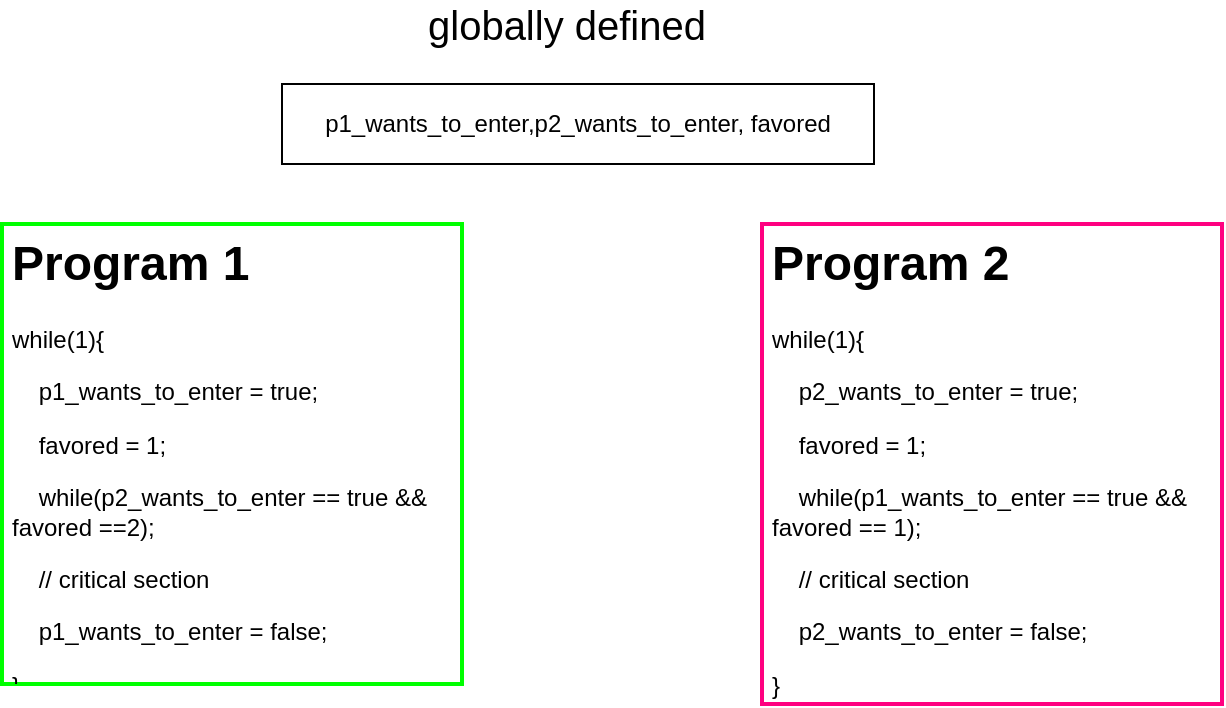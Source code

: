 <mxfile version="13.5.8" type="github">
  <diagram id="iXRVtZx-X0tlj7Ij8ezm" name="Page-1">
    <mxGraphModel dx="2066" dy="1105" grid="1" gridSize="10" guides="1" tooltips="1" connect="1" arrows="1" fold="1" page="1" pageScale="1" pageWidth="827" pageHeight="1169" math="0" shadow="0">
      <root>
        <mxCell id="0" />
        <mxCell id="1" parent="0" />
        <mxCell id="H0YqGa879R5bgUqhw6YY-1" value="&lt;h1&gt;Program 1&lt;/h1&gt;&lt;p&gt;while(1){&lt;/p&gt;&lt;p&gt;&lt;span&gt;&lt;/span&gt;&amp;nbsp; &amp;nbsp; p1_wants_to_enter = true;&lt;/p&gt;&lt;p&gt;&amp;nbsp; &amp;nbsp; favored = 1;&lt;/p&gt;&lt;p&gt;&amp;nbsp; &amp;nbsp; while(p2_wants_to_enter == true &amp;amp;&amp;amp; favored ==2);&lt;/p&gt;&lt;p&gt;&amp;nbsp; &amp;nbsp; // critical section&lt;/p&gt;&lt;p&gt;&amp;nbsp; &amp;nbsp; p1_wants_to_enter = false;&lt;/p&gt;&lt;p&gt;}&lt;/p&gt;" style="text;html=1;fillColor=none;spacing=5;spacingTop=-20;whiteSpace=wrap;overflow=hidden;rounded=0;strokeColor=#00FF00;strokeWidth=2;" vertex="1" parent="1">
          <mxGeometry x="150" y="240" width="230" height="230" as="geometry" />
        </mxCell>
        <mxCell id="H0YqGa879R5bgUqhw6YY-2" value="&lt;h1&gt;Program 2&lt;/h1&gt;&lt;p&gt;while(1){&lt;/p&gt;&lt;p&gt;&lt;span&gt;&lt;/span&gt;&amp;nbsp; &amp;nbsp; p2_wants_to_enter = true;&lt;/p&gt;&amp;nbsp; &amp;nbsp; favored = 1;&lt;p&gt;&amp;nbsp; &amp;nbsp; while(p1_wants_to_enter == true &amp;amp;&amp;amp; favored == 1);&lt;/p&gt;&lt;p&gt;&amp;nbsp; &amp;nbsp; // critical section&lt;/p&gt;&lt;p&gt;&amp;nbsp; &amp;nbsp; p2_wants_to_enter = false;&lt;/p&gt;&lt;p&gt;}&lt;/p&gt;" style="text;html=1;fillColor=none;spacing=5;spacingTop=-20;whiteSpace=wrap;overflow=hidden;rounded=0;strokeWidth=2;strokeColor=#FF0080;" vertex="1" parent="1">
          <mxGeometry x="530" y="240" width="230" height="240" as="geometry" />
        </mxCell>
        <mxCell id="H0YqGa879R5bgUqhw6YY-3" value="p1_wants_to_enter,p2_wants_to_enter, favored" style="text;html=1;fillColor=none;align=center;verticalAlign=middle;whiteSpace=wrap;rounded=0;strokeColor=#000000;" vertex="1" parent="1">
          <mxGeometry x="290" y="170" width="296" height="40" as="geometry" />
        </mxCell>
        <mxCell id="H0YqGa879R5bgUqhw6YY-4" value="&lt;font style=&quot;font-size: 20px&quot;&gt;globally defined&lt;/font&gt;" style="text;html=1;align=center;verticalAlign=middle;resizable=0;points=[];autosize=1;" vertex="1" parent="1">
          <mxGeometry x="357" y="130" width="150" height="20" as="geometry" />
        </mxCell>
      </root>
    </mxGraphModel>
  </diagram>
</mxfile>
